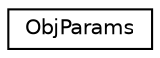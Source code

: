 digraph "Graphical Class Hierarchy"
{
 // LATEX_PDF_SIZE
  edge [fontname="Helvetica",fontsize="10",labelfontname="Helvetica",labelfontsize="10"];
  node [fontname="Helvetica",fontsize="10",shape=record];
  rankdir="LR";
  Node0 [label="ObjParams",height=0.2,width=0.4,color="black", fillcolor="white", style="filled",URL="$class_obj_params.html",tooltip="Single obj parameters."];
}
